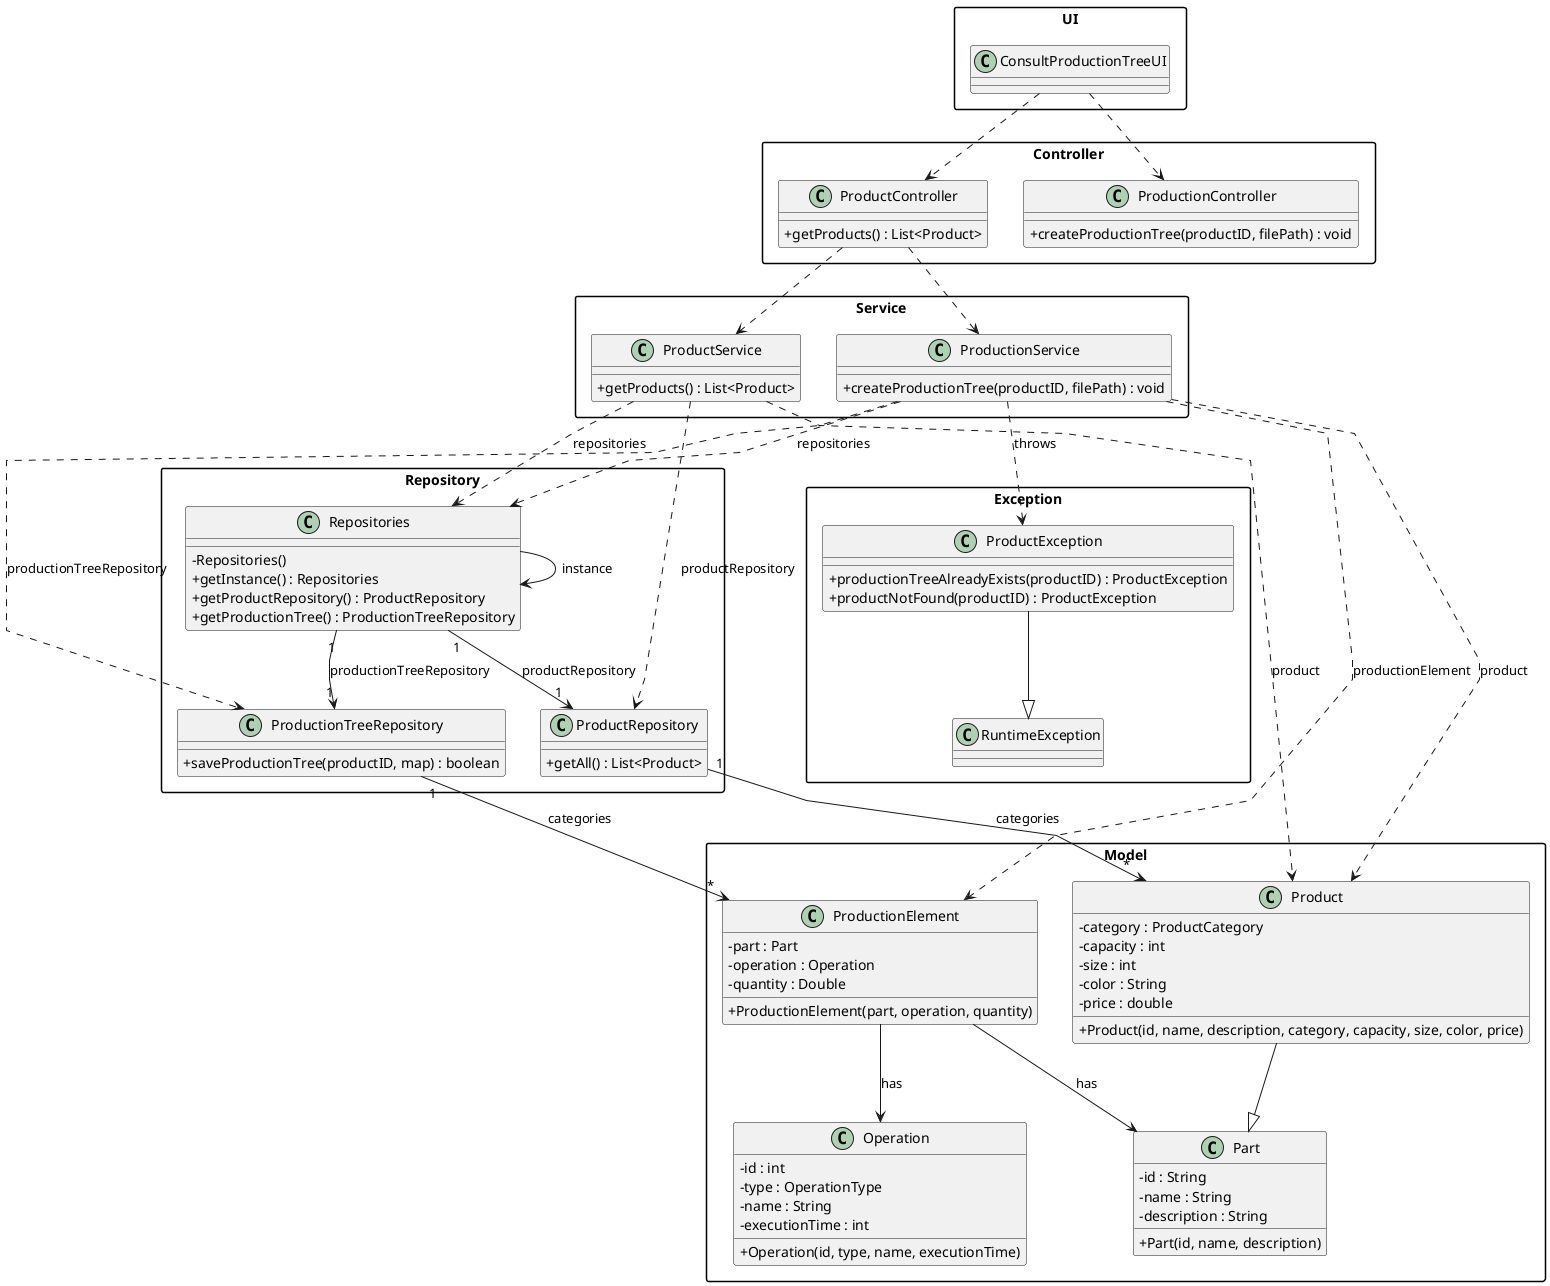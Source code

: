 @startuml
skinparam packageStyle rectangle
skinparam shadowing false
skinparam linetype polyline
skinparam classAttributeIconSize 0

package "UI" {
    class ConsultProductionTreeUI {
    }
}

package "Controller" {
    class ProductController {
        +getProducts() : List<Product>
    }

    class ProductionController {
        +createProductionTree(productID, filePath) : void
    }
}

package "Service" {
    class ProductService {
        +getProducts() : List<Product>
    }

    class ProductionService {
        +createProductionTree(productID, filePath) : void
    }
}

package "Repository" {
    class Repositories {
        -Repositories()
        +getInstance() : Repositories
        +getProductRepository() : ProductRepository
        +getProductionTree() : ProductionTreeRepository
    }

    class ProductRepository {
        +getAll() : List<Product>
    }

    class ProductionTreeRepository {
        +saveProductionTree(productID, map) : boolean
    }
}

package "Model" {
    class Part {
        -id : String
        -name : String
        -description : String
        +Part(id, name, description)
    }

    class Product {
        -category : ProductCategory
        -capacity : int
        -size : int
        -color : String
        -price : double
        +Product(id, name, description, category, capacity, size, color, price)
    }

    class ProductionElement {
        -part : Part
        -operation : Operation
        -quantity : Double
        +ProductionElement(part, operation, quantity)
    }

    class Operation {
        -id : int
        -type : OperationType
        -name : String
        -executionTime : int
        +Operation(id, type, name, executionTime)
    }
}

package "Exception" {
    class ProductException {
        +productionTreeAlreadyExists(productID) : ProductException
        +productNotFound(productID) : ProductException
    }

    class RuntimeException
}

ConsultProductionTreeUI ..> ProductController
ConsultProductionTreeUI ..> ProductionController
ProductController ..> ProductService
ProductController ..> ProductionService
ProductService ..> Repositories : repositories
ProductService ..> ProductRepository : productRepository
ProductService ..> Product : product
ProductionService ..> Repositories : repositories
ProductionService ..> ProductionTreeRepository : productionTreeRepository
ProductionService ..> Product : product
ProductionService ..> ProductionElement : productionElement
Repositories --> Repositories : instance
Repositories "1" --> "1" ProductRepository : productRepository
Repositories "1" --> "1" ProductionTreeRepository : productionTreeRepository
ProductRepository "1" --> "*" Product : categories
ProductionTreeRepository "1" --> "*" ProductionElement : categories
Product --|> Part
ProductionElement --> Part : has
ProductionElement --> Operation : has
ProductionService ..> ProductException : throws
ProductException --|> RuntimeException

@enduml
